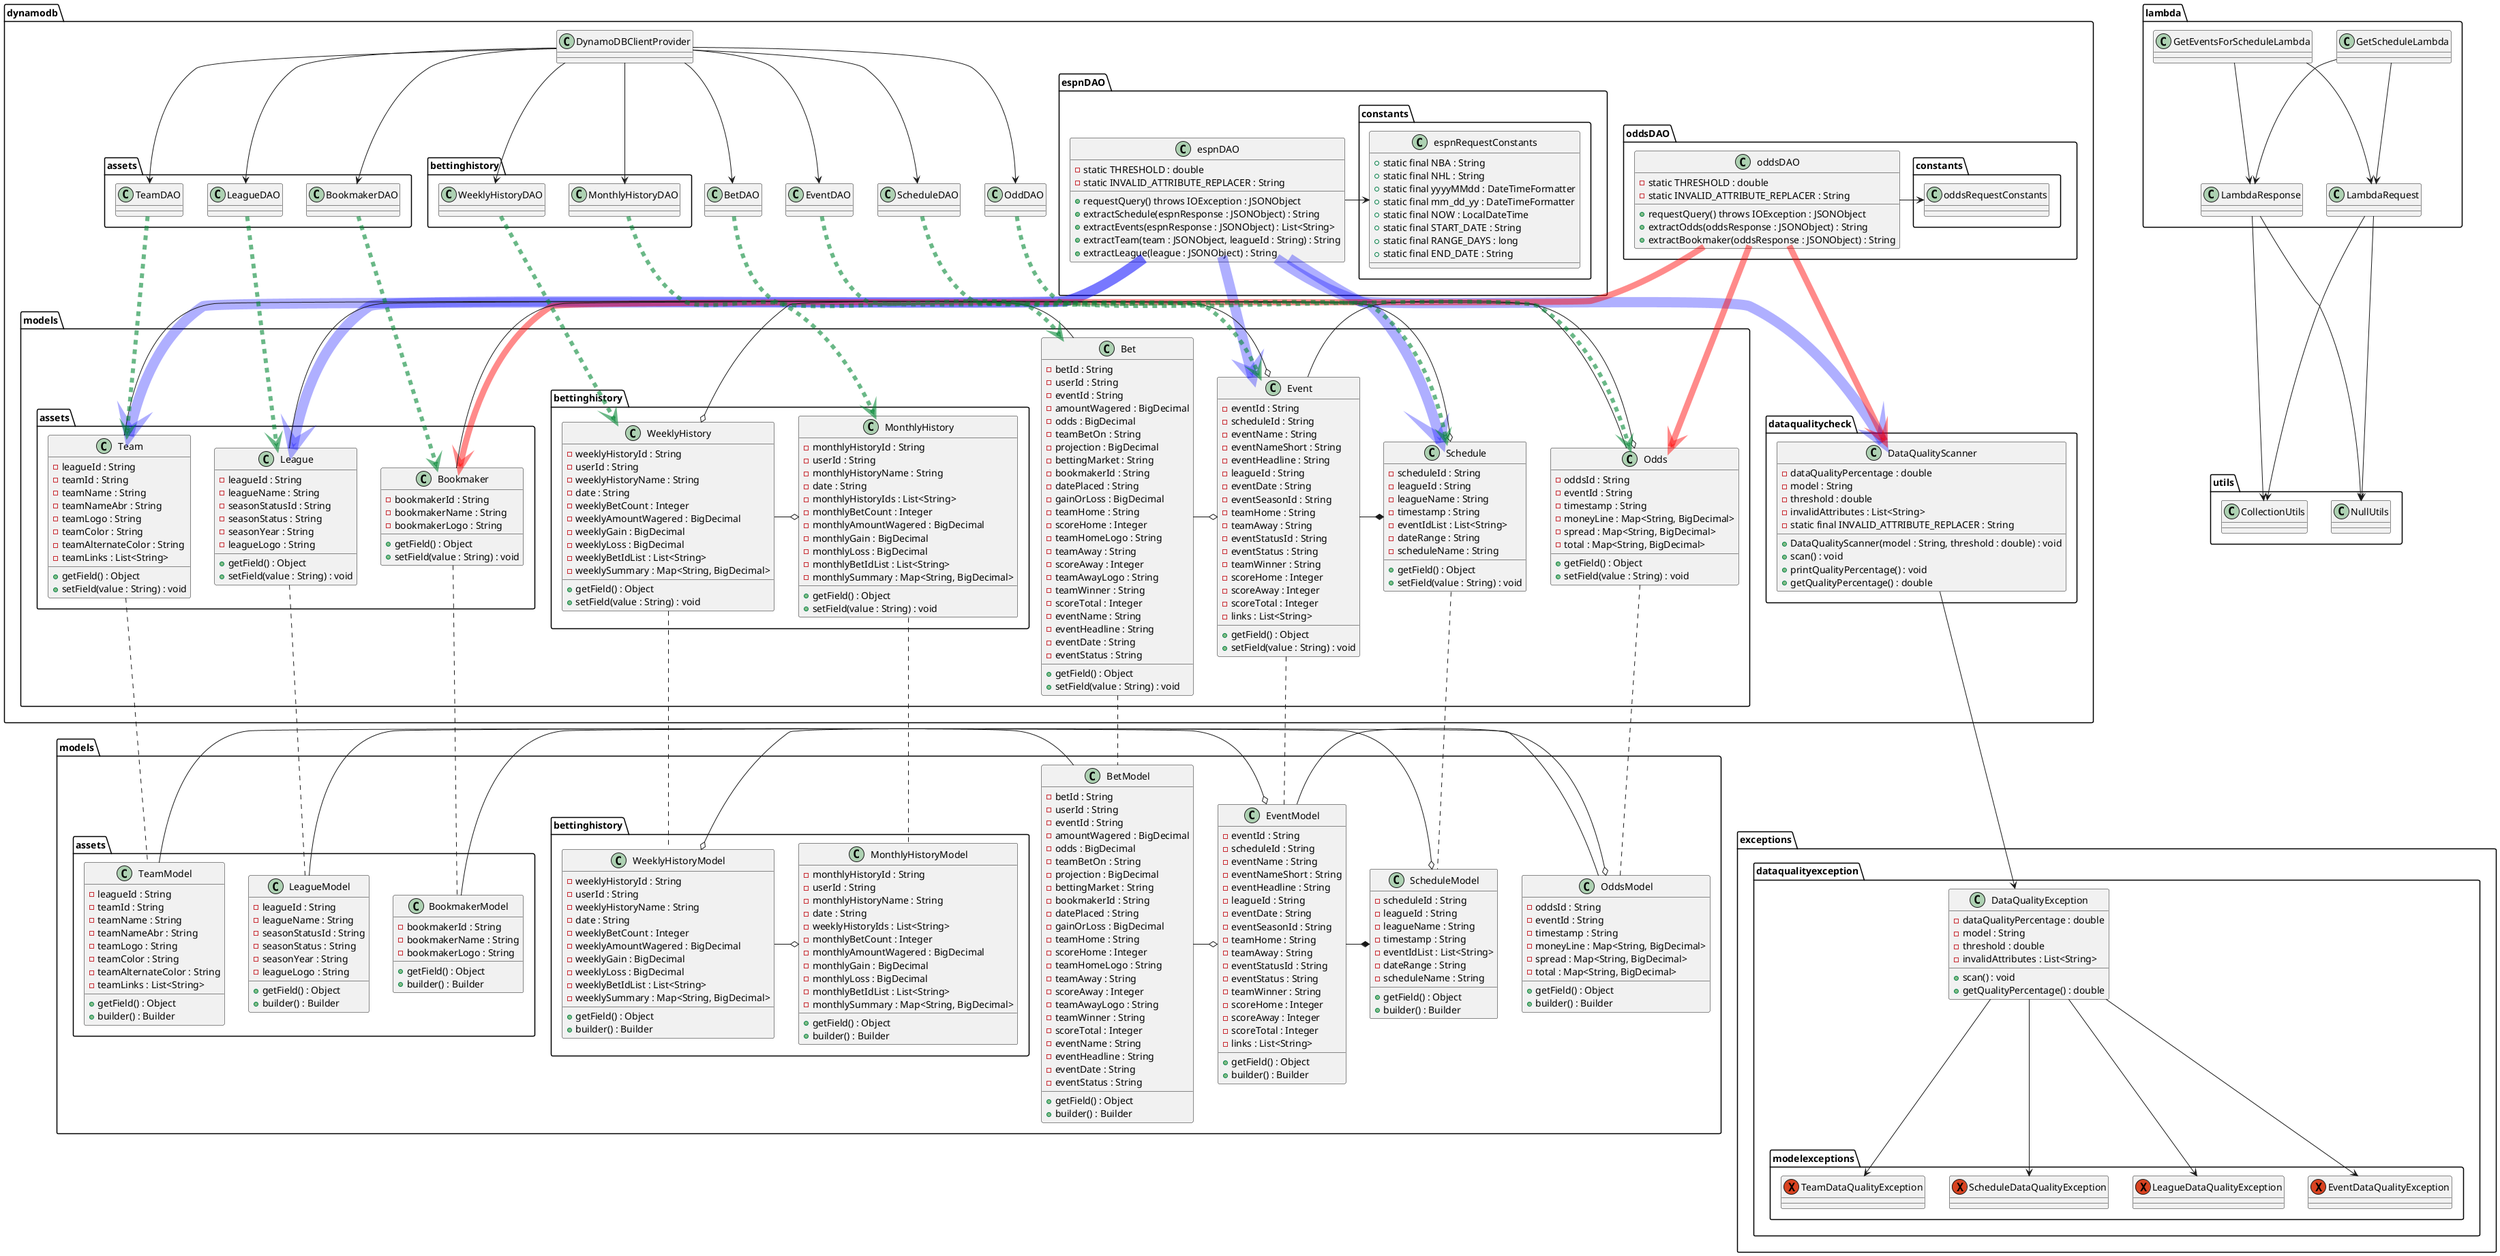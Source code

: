 @startuml
'https://plantuml.com/class-diagram


package "dynamodb" {

    class BetDAO {

    }

    class EventDAO {

    }

    class OddDAO {

    }

    class ScheduleDAO {

    }

    class DynamoDBClientProvider {

    }

    package "assets" {

        class LeagueDAO {

        }

        class TeamDAO {

        }

        class BookmakerDAO {

        }
    }

    package "bettinghistory" {

        class WeeklyHistoryDAO {

        }

        class MonthlyHistoryDAO {

        }
    }

    package "dataqualitycheck" {

        class DataQualityScanner {
            - dataQualityPercentage : double
            - model : String
            - threshold : double
            - invalidAttributes : List<String>
            - static final INVALID_ATTRIBUTE_REPLACER : String

            + DataQualityScanner(model : String, threshold : double) : void
            + scan() : void
            + printQualityPercentage() : void
            + getQualityPercentage() : double
        }
    }

    package "espnDAO" {

        class espnDAO {
            - static THRESHOLD : double
            - static INVALID_ATTRIBUTE_REPLACER : String

            + requestQuery() throws IOException : JSONObject
            + extractSchedule(espnResponse : JSONObject) : String
            + extractEvents(espnResponse : JSONObject) : List<String>
            + extractTeam(team : JSONObject, leagueId : String) : String
            + extractLeague(league : JSONObject) : String
        }

        package "constants" {

            class espnRequestConstants {
                + static final NBA : String
                + static final NHL : String
                + static final yyyyMMdd : DateTimeFormatter
                + static final mm_dd_yy : DateTimeFormatter
                + static final NOW : LocalDateTime
                + static final START_DATE : String
                + static final RANGE_DAYS : long
                + static final END_DATE : String
            }
        }
    }

    package "oddsDAO" {

        class oddsDAO {
            - static THRESHOLD : double
            - static INVALID_ATTRIBUTE_REPLACER : String

            + requestQuery() throws IOException : JSONObject
            + extractOdds(oddsResponse : JSONObject) : String
            + extractBookmaker(oddsResponse : JSONObject) : String
        }

        package constants {

            class oddsRequestConstants {

            }
        }
    }

    package "models" {

        class Event {
            - eventId : String
            - scheduleId : String
            - eventName : String
            - eventNameShort : String
            - eventHeadline : String
            - leagueId : String
            - eventDate : String
            - eventSeasonId : String
            - teamHome : String
            - teamAway : String
            - eventStatusId : String
            - eventStatus : String
            - teamWinner : String
            - scoreHome : Integer
            - scoreAway : Integer
            - scoreTotal : Integer
            - links : List<String>

            + getField() : Object
            + setField(value : String) : void
        }

        class Schedule {
            - scheduleId : String
            - leagueId : String
            - leagueName : String
            - timestamp : String
            - eventIdList : List<String>
            - dateRange : String
            - scheduleName : String

            + getField() : Object
            + setField(value : String) : void
        }

        class Bet {
            - betId : String
            - userId : String
            - eventId : String
            - amountWagered : BigDecimal
            - odds : BigDecimal
            - teamBetOn : String
            - projection : BigDecimal
            - bettingMarket : String
            - bookmakerId : String
            - datePlaced : String
            - gainOrLoss : BigDecimal
            - teamHome : String
            - scoreHome : Integer
            - teamHomeLogo : String
            - teamAway : String
            - scoreAway : Integer
            - teamAwayLogo : String
            - teamWinner : String
            - scoreTotal : Integer
            - eventName : String
            - eventHeadline : String
            - eventDate : String
            - eventStatus : String

            + getField() : Object
            + setField(value : String) : void
        }

        class Odds {
            - oddsId : String
            - eventId : String
            - timestamp : String
            - moneyLine : Map<String, BigDecimal>
            - spread : Map<String, BigDecimal>
            - total : Map<String, BigDecimal>

            + getField() : Object
            + setField(value : String) : void
        }

        package "assets" {

            class League {
                - leagueId : String
                - leagueName : String
                - seasonStatusId : String
                - seasonStatus : String
                - seasonYear : String
                - leagueLogo : String

                + getField() : Object
                + setField(value : String) : void
            }

            class Team {
                - leagueId : String
                - teamId : String
                - teamName : String
                - teamNameAbr : String
                - teamLogo : String
                - teamColor : String
                - teamAlternateColor : String
                - teamLinks : List<String>

                + getField() : Object
                + setField(value : String) : void
            }

            class Bookmaker {
                - bookmakerId : String
                - bookmakerName : String
                - bookmakerLogo : String

                + getField() : Object
                + setField(value : String) : void
            }
        }

        package "bettinghistory" {

            class WeeklyHistory {
                - weeklyHistoryId : String
                - userId : String
                - weeklyHistoryName : String
                - date : String
                - weeklyBetCount : Integer
                - weeklyAmountWagered : BigDecimal
                - weeklyGain : BigDecimal
                - weeklyLoss : BigDecimal
                - weeklyBetIdList : List<String>
                - weeklySummary : Map<String, BigDecimal>

                + getField() : Object
                + setField(value : String) : void
            }

            class MonthlyHistory {
                - monthlyHistoryId : String
                - userId : String
                - monthlyHistoryName : String
                - date : String
                - monthlyHistoryIds : List<String>
                - monthlyBetCount : Integer
                - monthlyAmountWagered : BigDecimal
                - monthlyGain : BigDecimal
                - monthlyLoss : BigDecimal
                - monthlyBetIdList : List<String>
                - monthlySummary : Map<String, BigDecimal>

                + getField() : Object
                + setField(value : String) : void
            }
        }
    }
}


package "exceptions" {

    package "dataqualityexception" {

        class DataQualityException {
            - dataQualityPercentage : double
            - model : String
            - threshold : double
            - invalidAttributes : List<String>

            + scan() : void
            + getQualityPercentage() : double
        }

        package "modelexceptions" {
            exception EventDataQualityException {}
            exception LeagueDataQualityException {}
            exception ScheduleDataQualityException {}
            exception TeamDataQualityException {}
        }
    }
}

package lambda {

    class GetScheduleLambda {

    }

    class GetEventsForScheduleLambda {

    }

    class LambdaRequest {

    }

    class LambdaResponse {

    }
}

package "models" {

    class ScheduleModel {
        - scheduleId : String
        - leagueId : String
        - leagueName : String
        - timestamp : String
        - eventIdList : List<String>
        - dateRange : String
        - scheduleName : String

        + getField() : Object
        + builder() : Builder
    }

    class EventModel {
        - eventId : String
        - scheduleId : String
        - eventName : String
        - eventNameShort : String
        - eventHeadline : String
        - leagueId : String
        - eventDate : String
        - eventSeasonId : String
        - teamHome : String
        - teamAway : String
        - eventStatusId : String
        - eventStatus : String
        - teamWinner : String
        - scoreHome : Integer
        - scoreAway : Integer
        - scoreTotal : Integer
        - links : List<String>

        + getField() : Object
        + builder() : Builder
    }

    class BetModel {
        - betId : String
        - userId : String
        - eventId : String
        - amountWagered : BigDecimal
        - odds : BigDecimal
        - teamBetOn : String
        - projection : BigDecimal
        - bettingMarket : String
        - bookmakerId : String
        - datePlaced : String
        - gainOrLoss : BigDecimal
        - teamHome : String
        - scoreHome : Integer
        - teamHomeLogo : String
        - teamAway : String
        - scoreAway : Integer
        - teamAwayLogo : String
        - teamWinner : String
        - scoreTotal : Integer
        - eventName : String
        - eventHeadline : String
        - eventDate : String
        - eventStatus : String

        + getField() : Object
        + builder() : Builder
    }

    class OddsModel {
        - oddsId : String
        - eventId : String
        - timestamp : String
        - moneyLine : Map<String, BigDecimal>
        - spread : Map<String, BigDecimal>
        - total : Map<String, BigDecimal>

        + getField() : Object
        + builder() : Builder
    }

    package "assets" {

        class LeagueModel {
            - leagueId : String
            - leagueName : String
            - seasonStatusId : String
            - seasonStatus : String
            - seasonYear : String
            - leagueLogo : String

            + getField() : Object
            + builder() : Builder
        }

        class TeamModel {
            - leagueId : String
            - teamId : String
            - teamName : String
            - teamNameAbr : String
            - teamLogo : String
            - teamColor : String
            - teamAlternateColor : String
            - teamLinks : List<String>

            + getField() : Object
            + builder() : Builder
        }

        class BookmakerModel {
            - bookmakerId : String
            - bookmakerName : String
            - bookmakerLogo : String

            + getField() : Object
            + builder() : Builder
        }
    }

    package "bettinghistory" {

        class WeeklyHistoryModel {
            - weeklyHistoryId : String
            - userId : String
            - weeklyHistoryName : String
            - date : String
            - weeklyBetCount : Integer
            - weeklyAmountWagered : BigDecimal
            - weeklyGain : BigDecimal
            - weeklyLoss : BigDecimal
            - weeklyBetIdList : List<String>
            - weeklySummary : Map<String, BigDecimal>

            + getField() : Object
            + builder() : Builder
        }

        class MonthlyHistoryModel {
            - monthlyHistoryId : String
            - userId : String
            - monthlyHistoryName : String
            - date : String
            - weeklyHistoryIds : List<String>
            - monthlyBetCount : Integer
            - monthlyAmountWagered : BigDecimal
            - monthlyGain : BigDecimal
            - monthlyLoss : BigDecimal
            - monthlyBetIdList : List<String>
            - monthlySummary : Map<String, BigDecimal>

            + getField() : Object
            + builder() : Builder
        }
    }
}

package utils {

    class CollectionUtils {

    }

    class NullUtils {

    }
}

dynamodb.espnDAO.espnDAO -> dynamodb.espnDAO.constants.espnRequestConstants
dynamodb.espnDAO.espnDAO -[#0000FF50,thickness=15]-> dynamodb.models.Schedule
dynamodb.espnDAO.espnDAO -[#0000FF50,thickness=15]-> dynamodb.models.Event
dynamodb.espnDAO.espnDAO -[#0000FF50,thickness=15]-> dynamodb.models.assets.Team
dynamodb.espnDAO.espnDAO -[#0000FF50,thickness=15]-> dynamodb.models.assets.League
dynamodb.espnDAO.espnDAO -[#0000FF50,thickness=15]-> dynamodb.dataqualitycheck.DataQualityScanner

dynamodb.oddsDAO.oddsDAO -> dynamodb.oddsDAO.constants.oddsRequestConstants
dynamodb.oddsDAO.oddsDAO -[#FF000075,thickness=9]-> dynamodb.models.assets.Bookmaker
dynamodb.oddsDAO.oddsDAO -[#FF000075,thickness=9]-> dynamodb.models.Odds
dynamodb.oddsDAO.oddsDAO -[#FF000075,thickness=9]-> dynamodb.dataqualitycheck.DataQualityScanner

dynamodb.dataqualitycheck.DataQualityScanner --> exceptions.dataqualityexception.DataQualityException

exceptions.dataqualityexception.DataQualityException --> exceptions.dataqualityexception.modelexceptions.ScheduleDataQualityException
exceptions.dataqualityexception.DataQualityException --> exceptions.dataqualityexception.modelexceptions.EventDataQualityException
exceptions.dataqualityexception.DataQualityException --> exceptions.dataqualityexception.modelexceptions.LeagueDataQualityException
exceptions.dataqualityexception.DataQualityException --> exceptions.dataqualityexception.modelexceptions.TeamDataQualityException

dynamodb.models.Schedule o- dynamodb.models.assets.League
dynamodb.models.Schedule *- dynamodb.models.Event
dynamodb.models.Event o- dynamodb.models.assets.Team
dynamodb.models.Event - dynamodb.models.Odds
dynamodb.models.Event o- dynamodb.models.Bet
dynamodb.models.Odds o- dynamodb.models.assets.Bookmaker
dynamodb.models.bettinghistory.WeeklyHistory o- dynamodb.models.Bet
dynamodb.models.bettinghistory.MonthlyHistory o- dynamodb.models.bettinghistory.WeeklyHistory

models.ScheduleModel o- models.assets.LeagueModel
models.ScheduleModel *- models.EventModel
models.EventModel o- models.assets.TeamModel
models.EventModel - models.OddsModel
models.EventModel o- models.BetModel
models.OddsModel o- models.assets.BookmakerModel
models.bettinghistory.WeeklyHistoryModel o- models.BetModel
models.bettinghistory.MonthlyHistoryModel o- models.bettinghistory.WeeklyHistoryModel

dynamodb.models.Schedule .. models.ScheduleModel
dynamodb.models.Event .. models.EventModel
dynamodb.models.Odds .. models.OddsModel
dynamodb.models.Bet .. models.BetModel
dynamodb.models.assets.Team .. models.assets.TeamModel
dynamodb.models.assets.League .. models.assets.LeagueModel
dynamodb.models.assets.Bookmaker .. models.assets.BookmakerModel
dynamodb.models.bettinghistory.WeeklyHistory .. models.bettinghistory.WeeklyHistoryModel
dynamodb.models.bettinghistory.MonthlyHistory .. models.bettinghistory.MonthlyHistoryModel

dynamodb.ScheduleDAO .[#00863195,thickness=6].> dynamodb.models.Schedule
dynamodb.EventDAO .[#00863195,thickness=6].> dynamodb.models.Event
dynamodb.OddDAO .[#00863195,thickness=6].> dynamodb.models.Odds
dynamodb.BetDAO .[#00863195,thickness=6].> dynamodb.models.Bet
dynamodb.assets.LeagueDAO .[#00863195,thickness=6].> dynamodb.models.assets.League
dynamodb.assets.TeamDAO .[#00863195,thickness=6].> dynamodb.models.assets.Team
dynamodb.assets.BookmakerDAO .[#00863195,thickness=6].> dynamodb.models.assets.Bookmaker
dynamodb.bettinghistory.WeeklyHistoryDAO .[#00863195,thickness=6].> dynamodb.models.bettinghistory.WeeklyHistory
dynamodb.bettinghistory.MonthlyHistoryDAO .[#00863195,thickness=6].> dynamodb.models.bettinghistory.MonthlyHistory

lambda.GetScheduleLambda --> lambda.LambdaRequest
lambda.GetScheduleLambda --> lambda.LambdaResponse
lambda.GetEventsForScheduleLambda --> lambda.LambdaRequest
lambda.GetEventsForScheduleLambda --> lambda.LambdaResponse

lambda.LambdaRequest --> utils.CollectionUtils
lambda.LambdaResponse --> utils.CollectionUtils
lambda.LambdaRequest --> utils.NullUtils
lambda.LambdaResponse --> utils.NullUtils

dynamodb.DynamoDBClientProvider --> dynamodb.ScheduleDAO
dynamodb.DynamoDBClientProvider --> dynamodb.EventDAO
dynamodb.DynamoDBClientProvider --> dynamodb.OddDAO
dynamodb.DynamoDBClientProvider --> dynamodb.BetDAO
dynamodb.DynamoDBClientProvider --> dynamodb.assets.LeagueDAO
dynamodb.DynamoDBClientProvider --> dynamodb.assets.TeamDAO
dynamodb.DynamoDBClientProvider --> dynamodb.assets.BookmakerDAO
dynamodb.DynamoDBClientProvider --> dynamodb.bettinghistory.WeeklyHistoryDAO
dynamodb.DynamoDBClientProvider --> dynamodb.bettinghistory.MonthlyHistoryDAO

@enduml